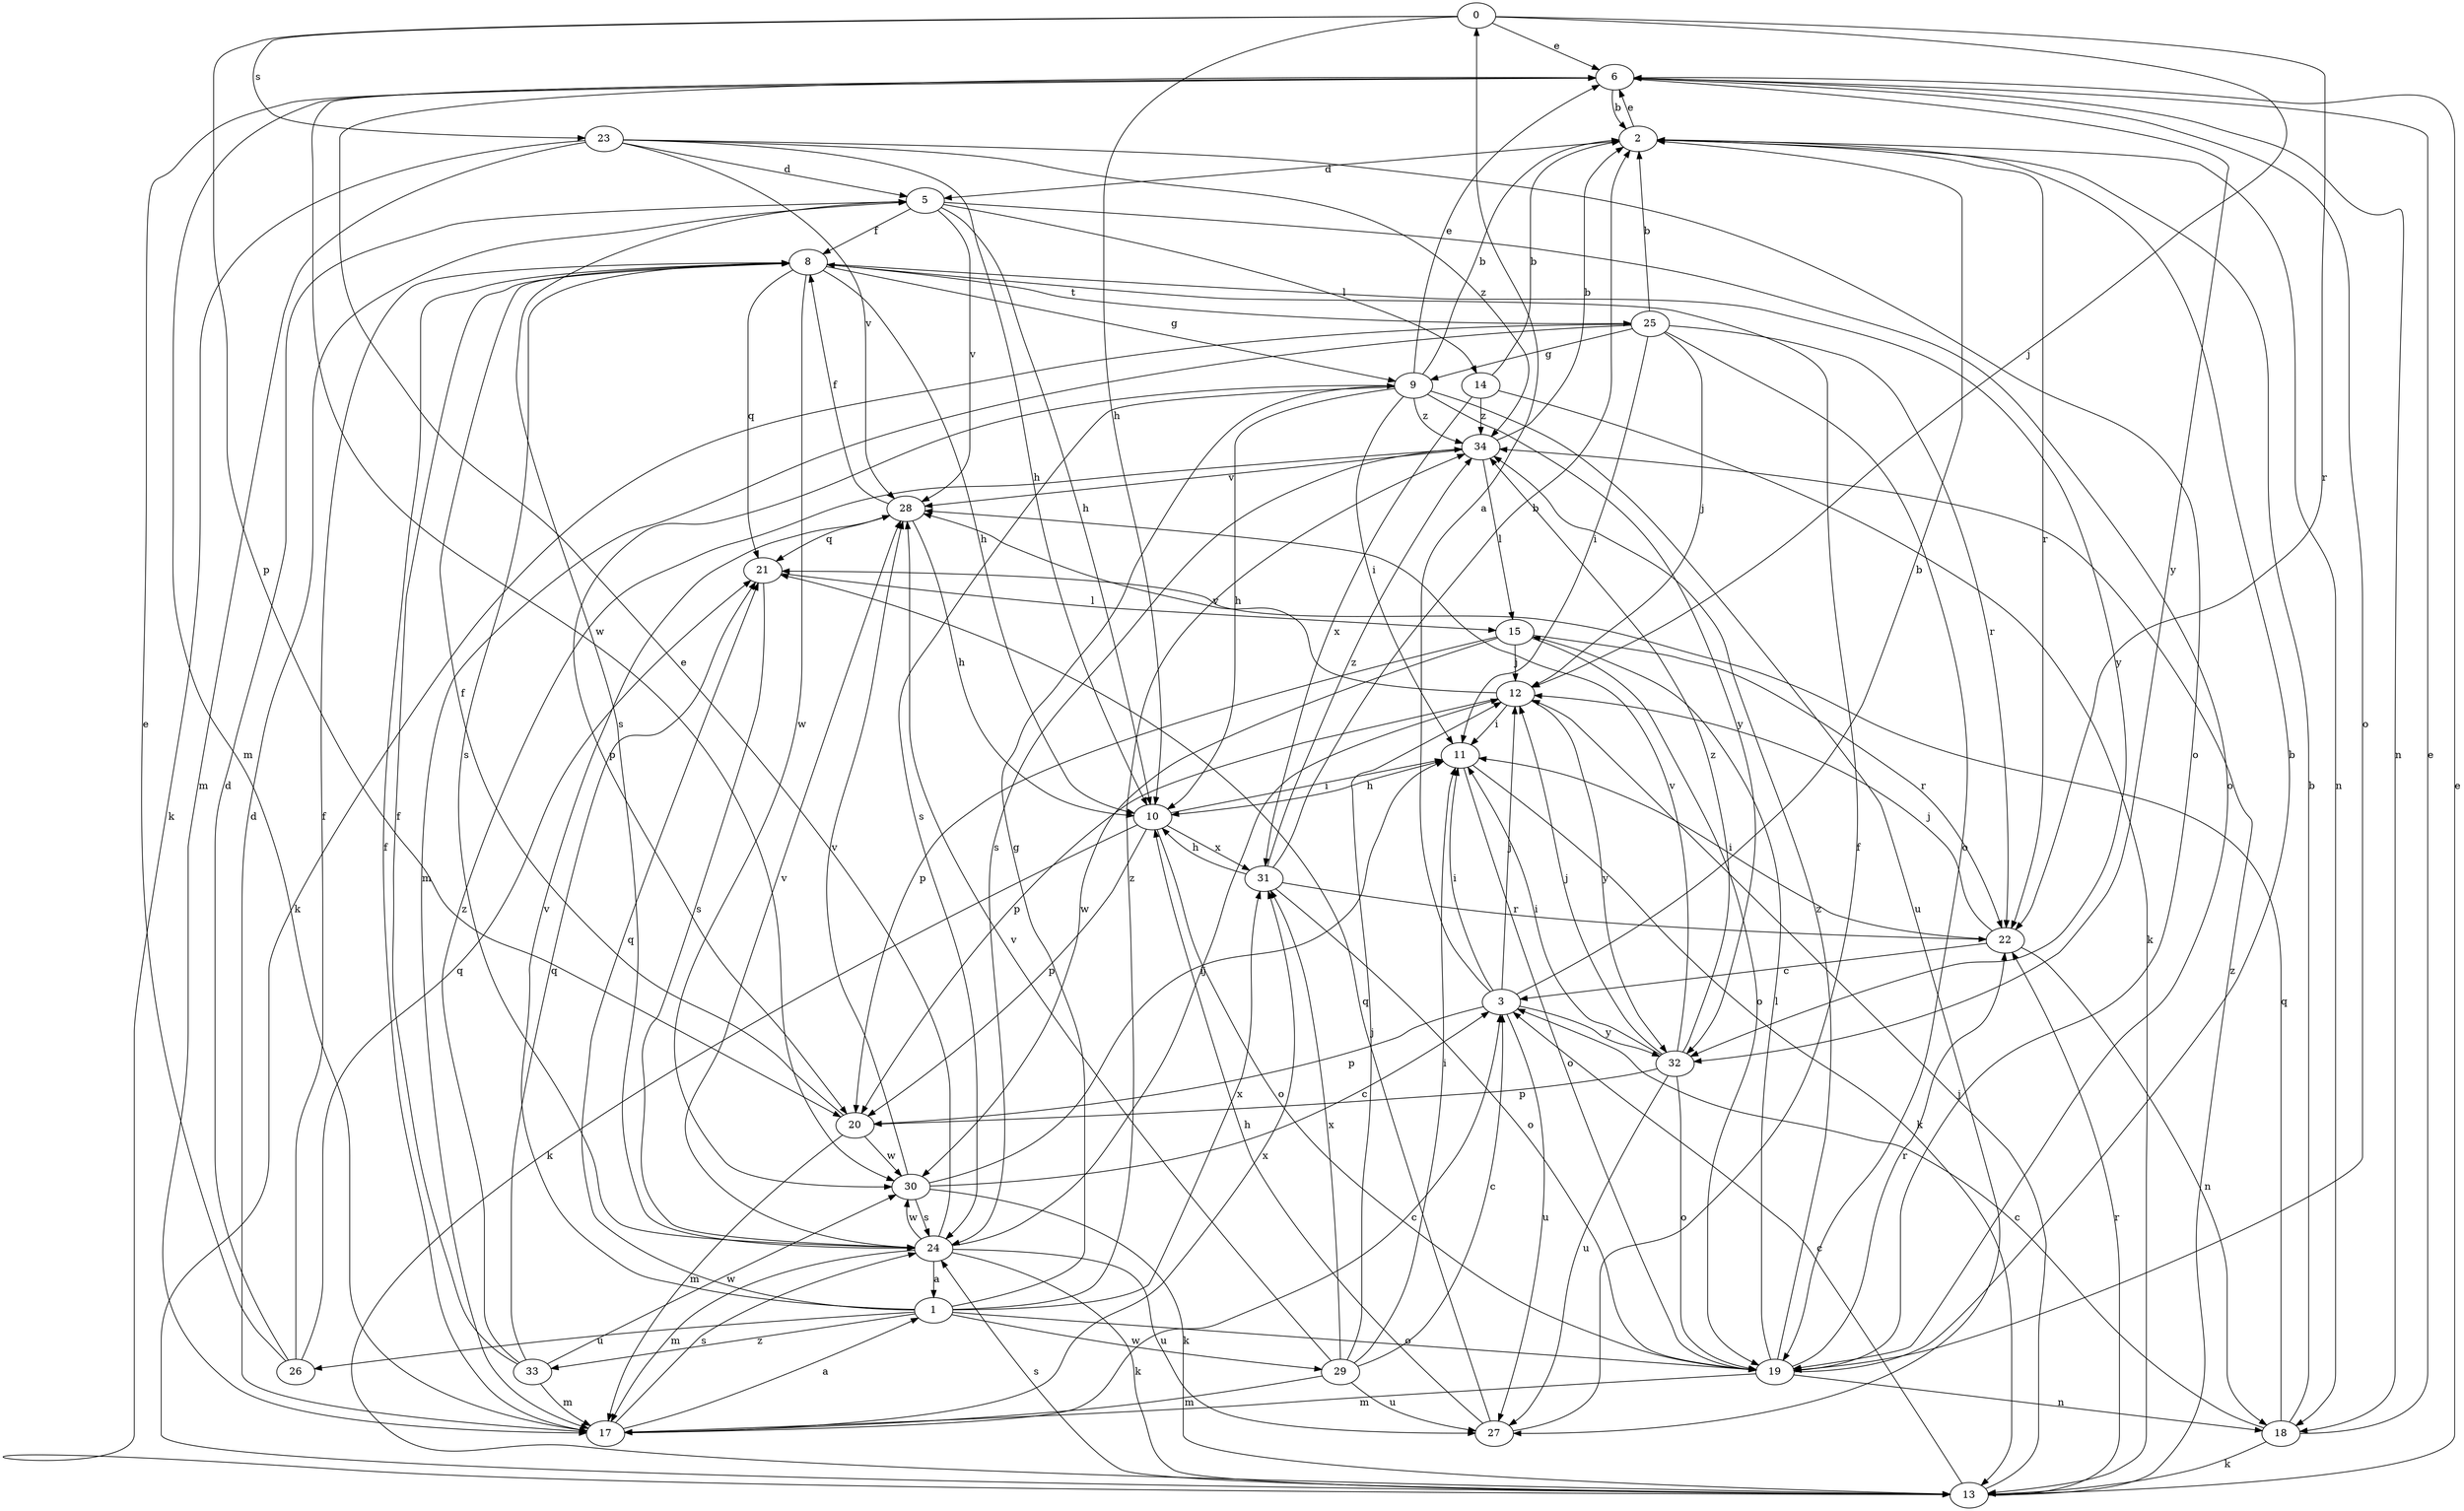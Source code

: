 strict digraph  {
0;
1;
2;
3;
5;
6;
8;
9;
10;
11;
12;
13;
14;
15;
17;
18;
19;
20;
21;
22;
23;
24;
25;
26;
27;
28;
29;
30;
31;
32;
33;
34;
0 -> 6  [label=e];
0 -> 10  [label=h];
0 -> 12  [label=j];
0 -> 20  [label=p];
0 -> 22  [label=r];
0 -> 23  [label=s];
1 -> 9  [label=g];
1 -> 19  [label=o];
1 -> 21  [label=q];
1 -> 26  [label=u];
1 -> 28  [label=v];
1 -> 29  [label=w];
1 -> 31  [label=x];
1 -> 33  [label=z];
1 -> 34  [label=z];
2 -> 5  [label=d];
2 -> 6  [label=e];
2 -> 18  [label=n];
2 -> 22  [label=r];
3 -> 0  [label=a];
3 -> 2  [label=b];
3 -> 11  [label=i];
3 -> 12  [label=j];
3 -> 20  [label=p];
3 -> 27  [label=u];
3 -> 32  [label=y];
5 -> 8  [label=f];
5 -> 10  [label=h];
5 -> 14  [label=l];
5 -> 19  [label=o];
5 -> 24  [label=s];
5 -> 28  [label=v];
6 -> 2  [label=b];
6 -> 17  [label=m];
6 -> 18  [label=n];
6 -> 19  [label=o];
6 -> 30  [label=w];
6 -> 32  [label=y];
8 -> 9  [label=g];
8 -> 10  [label=h];
8 -> 21  [label=q];
8 -> 24  [label=s];
8 -> 25  [label=t];
8 -> 30  [label=w];
8 -> 32  [label=y];
9 -> 2  [label=b];
9 -> 6  [label=e];
9 -> 10  [label=h];
9 -> 11  [label=i];
9 -> 20  [label=p];
9 -> 24  [label=s];
9 -> 27  [label=u];
9 -> 32  [label=y];
9 -> 34  [label=z];
10 -> 11  [label=i];
10 -> 13  [label=k];
10 -> 19  [label=o];
10 -> 20  [label=p];
10 -> 31  [label=x];
11 -> 10  [label=h];
11 -> 13  [label=k];
11 -> 19  [label=o];
12 -> 11  [label=i];
12 -> 20  [label=p];
12 -> 28  [label=v];
12 -> 32  [label=y];
13 -> 3  [label=c];
13 -> 6  [label=e];
13 -> 12  [label=j];
13 -> 22  [label=r];
13 -> 24  [label=s];
13 -> 34  [label=z];
14 -> 2  [label=b];
14 -> 13  [label=k];
14 -> 31  [label=x];
14 -> 34  [label=z];
15 -> 12  [label=j];
15 -> 19  [label=o];
15 -> 20  [label=p];
15 -> 22  [label=r];
15 -> 30  [label=w];
17 -> 1  [label=a];
17 -> 3  [label=c];
17 -> 5  [label=d];
17 -> 8  [label=f];
17 -> 24  [label=s];
17 -> 31  [label=x];
18 -> 2  [label=b];
18 -> 3  [label=c];
18 -> 6  [label=e];
18 -> 13  [label=k];
18 -> 21  [label=q];
19 -> 2  [label=b];
19 -> 15  [label=l];
19 -> 17  [label=m];
19 -> 18  [label=n];
19 -> 22  [label=r];
19 -> 34  [label=z];
20 -> 8  [label=f];
20 -> 17  [label=m];
20 -> 30  [label=w];
21 -> 15  [label=l];
21 -> 24  [label=s];
22 -> 3  [label=c];
22 -> 11  [label=i];
22 -> 12  [label=j];
22 -> 18  [label=n];
23 -> 5  [label=d];
23 -> 10  [label=h];
23 -> 13  [label=k];
23 -> 17  [label=m];
23 -> 19  [label=o];
23 -> 28  [label=v];
23 -> 34  [label=z];
24 -> 1  [label=a];
24 -> 6  [label=e];
24 -> 12  [label=j];
24 -> 13  [label=k];
24 -> 17  [label=m];
24 -> 27  [label=u];
24 -> 28  [label=v];
24 -> 30  [label=w];
25 -> 2  [label=b];
25 -> 9  [label=g];
25 -> 11  [label=i];
25 -> 12  [label=j];
25 -> 13  [label=k];
25 -> 17  [label=m];
25 -> 19  [label=o];
25 -> 22  [label=r];
26 -> 5  [label=d];
26 -> 6  [label=e];
26 -> 8  [label=f];
26 -> 21  [label=q];
27 -> 8  [label=f];
27 -> 10  [label=h];
27 -> 21  [label=q];
28 -> 8  [label=f];
28 -> 10  [label=h];
28 -> 21  [label=q];
29 -> 3  [label=c];
29 -> 11  [label=i];
29 -> 12  [label=j];
29 -> 17  [label=m];
29 -> 27  [label=u];
29 -> 28  [label=v];
29 -> 31  [label=x];
30 -> 3  [label=c];
30 -> 11  [label=i];
30 -> 13  [label=k];
30 -> 24  [label=s];
30 -> 28  [label=v];
31 -> 2  [label=b];
31 -> 10  [label=h];
31 -> 19  [label=o];
31 -> 22  [label=r];
31 -> 34  [label=z];
32 -> 11  [label=i];
32 -> 12  [label=j];
32 -> 19  [label=o];
32 -> 20  [label=p];
32 -> 27  [label=u];
32 -> 28  [label=v];
32 -> 34  [label=z];
33 -> 8  [label=f];
33 -> 17  [label=m];
33 -> 21  [label=q];
33 -> 30  [label=w];
33 -> 34  [label=z];
34 -> 2  [label=b];
34 -> 15  [label=l];
34 -> 24  [label=s];
34 -> 28  [label=v];
}
